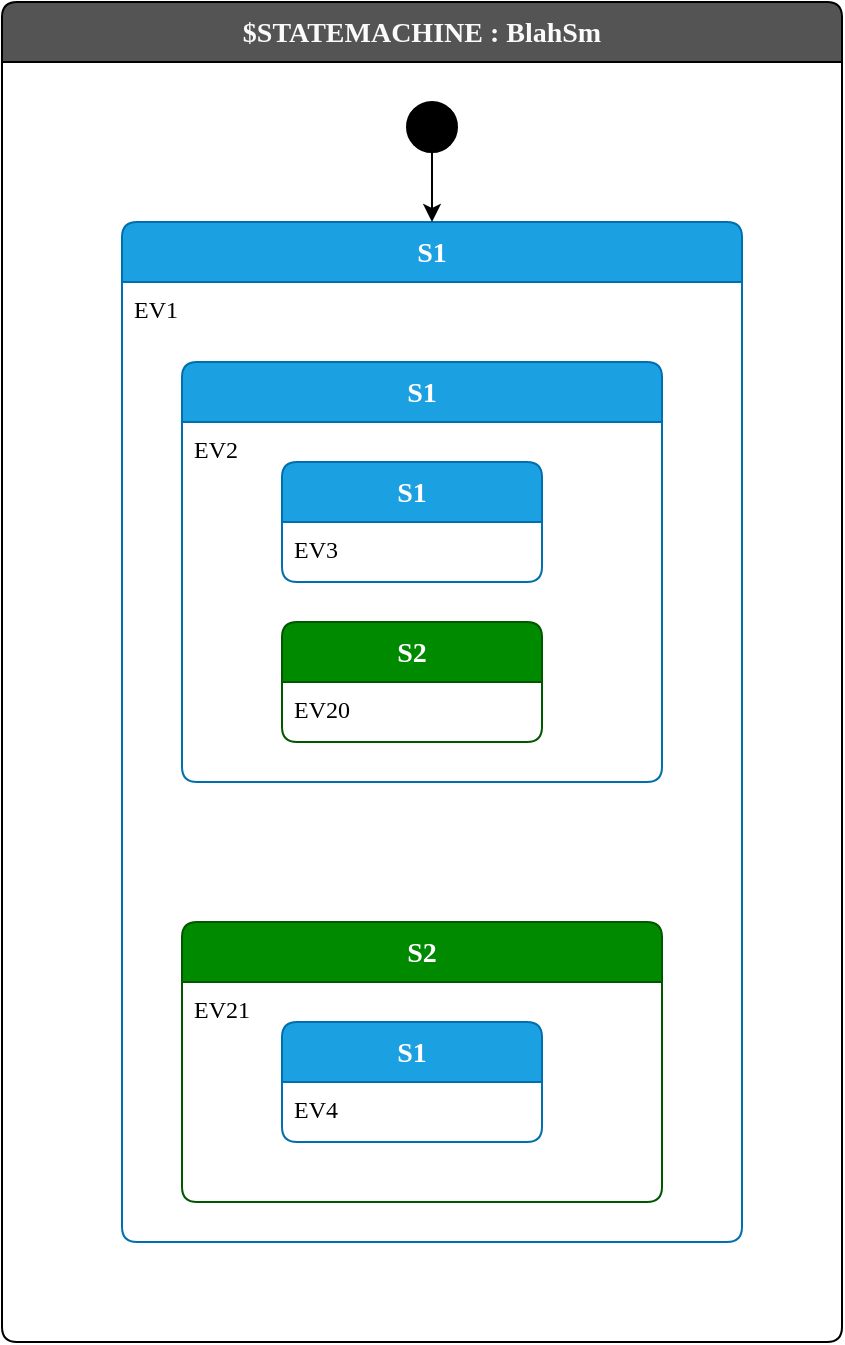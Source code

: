 <mxfile>
    <diagram id="TMYwLZpTZdHlNvff1B3z" name="Page-1">
        <mxGraphModel dx="1266" dy="792" grid="1" gridSize="10" guides="1" tooltips="1" connect="1" arrows="1" fold="1" page="1" pageScale="1" pageWidth="850" pageHeight="1100" math="0" shadow="0">
            <root>
                <mxCell id="0"/>
                <mxCell id="1" parent="0"/>
                <mxCell id="45" value="$STATEMACHINE : BlahSm" style="shape=swimlane;rotatable=0;align=center;verticalAlign=top;fontFamily=Lucida Console;startSize=30;fontSize=14;fontStyle=1;fontColor=#FAFAFA;fillColor=#545454;swimlaneFillColor=default;rounded=1;arcSize=15;absoluteArcSize=1;" vertex="1" parent="1">
                    <mxGeometry x="40" y="40" width="420" height="670" as="geometry"/>
                </mxCell>
                <mxCell id="46" value=" " style="fontFamily=Lucida Console;align=left;verticalAlign=top;fillColor=none;gradientColor=none;strokeColor=none;rounded=0;spacingLeft=4;resizable=0;movable=0;deletable=0;rotatable=0;autosize=1;" vertex="1" connectable="0" parent="45">
                    <mxGeometry y="30" width="30" height="20" as="geometry"/>
                </mxCell>
                <mxCell id="47" value="$initial_state" style="shape=ellipse;aspect=fixed;fillColor=#000000;resizable=1;rotatable=1;noLabel=1;editable=1;movable=1;deletable=1;locked=0;connectable=1;" vertex="1" parent="45">
                    <mxGeometry x="202.5" y="50" width="25" height="25" as="geometry"/>
                </mxCell>
                <mxCell id="48" value="S1" style="shape=swimlane;rotatable=0;align=center;verticalAlign=top;fontFamily=Lucida Console;startSize=30;fontSize=14;fontStyle=1;fontColor=#ffffff;fillColor=#1ba1e2;swimlaneFillColor=default;rounded=1;arcSize=15;absoluteArcSize=1;strokeColor=#006EAF;" vertex="1" parent="45">
                    <mxGeometry x="60" y="110" width="310" height="510" as="geometry"/>
                </mxCell>
                <mxCell id="49" value="EV1" style="fontFamily=Lucida Console;align=left;verticalAlign=top;fillColor=none;gradientColor=none;strokeColor=none;rounded=0;spacingLeft=4;resizable=0;movable=0;deletable=0;rotatable=0;autosize=1;" vertex="1" connectable="0" parent="48">
                    <mxGeometry y="30" width="50" height="30" as="geometry"/>
                </mxCell>
                <mxCell id="50" value="S1" style="shape=swimlane;rotatable=0;align=center;verticalAlign=top;fontFamily=Lucida Console;startSize=30;fontSize=14;fontStyle=1;fontColor=#ffffff;fillColor=#1ba1e2;swimlaneFillColor=default;rounded=1;arcSize=15;absoluteArcSize=1;strokeColor=#006EAF;" vertex="1" parent="48">
                    <mxGeometry x="30" y="70" width="240" height="210" as="geometry"/>
                </mxCell>
                <mxCell id="51" value="EV2" style="fontFamily=Lucida Console;align=left;verticalAlign=top;fillColor=none;gradientColor=none;strokeColor=none;rounded=0;spacingLeft=4;resizable=0;movable=0;deletable=0;rotatable=0;autosize=1;" vertex="1" connectable="0" parent="50">
                    <mxGeometry y="30" width="50" height="30" as="geometry"/>
                </mxCell>
                <mxCell id="52" value="S1" style="shape=swimlane;rotatable=0;align=center;verticalAlign=top;fontFamily=Lucida Console;startSize=30;fontSize=14;fontStyle=1;fontColor=#ffffff;fillColor=#1ba1e2;swimlaneFillColor=default;rounded=1;arcSize=15;absoluteArcSize=1;strokeColor=#006EAF;" vertex="1" parent="50">
                    <mxGeometry x="50" y="50" width="130" height="60" as="geometry"/>
                </mxCell>
                <mxCell id="53" value="EV3" style="fontFamily=Lucida Console;align=left;verticalAlign=top;fillColor=none;gradientColor=none;strokeColor=none;rounded=0;spacingLeft=4;resizable=0;movable=0;deletable=0;rotatable=0;autosize=1;" vertex="1" connectable="0" parent="52">
                    <mxGeometry y="30" width="50" height="30" as="geometry"/>
                </mxCell>
                <mxCell id="54" value="S2" style="shape=swimlane;rotatable=0;align=center;verticalAlign=top;fontFamily=Lucida Console;startSize=30;fontSize=14;fontStyle=1;fontColor=#ffffff;fillColor=#008a00;swimlaneFillColor=default;rounded=1;arcSize=15;absoluteArcSize=1;strokeColor=#005700;" vertex="1" parent="50">
                    <mxGeometry x="50" y="130" width="130" height="60" as="geometry"/>
                </mxCell>
                <mxCell id="55" value="EV20" style="fontFamily=Lucida Console;align=left;verticalAlign=top;fillColor=none;gradientColor=none;strokeColor=none;rounded=0;spacingLeft=4;resizable=0;movable=0;deletable=0;rotatable=0;autosize=1;" vertex="1" connectable="0" parent="54">
                    <mxGeometry y="30" width="50" height="30" as="geometry"/>
                </mxCell>
                <mxCell id="56" value="S2" style="shape=swimlane;rotatable=0;align=center;verticalAlign=top;fontFamily=Lucida Console;startSize=30;fontSize=14;fontStyle=1;fontColor=#ffffff;fillColor=#008a00;swimlaneFillColor=default;rounded=1;arcSize=15;absoluteArcSize=1;strokeColor=#005700;" vertex="1" parent="48">
                    <mxGeometry x="30" y="350" width="240" height="140" as="geometry"/>
                </mxCell>
                <mxCell id="57" value="EV21" style="fontFamily=Lucida Console;align=left;verticalAlign=top;fillColor=none;gradientColor=none;strokeColor=none;rounded=0;spacingLeft=4;resizable=0;movable=0;deletable=0;rotatable=0;autosize=1;" vertex="1" connectable="0" parent="56">
                    <mxGeometry y="30" width="50" height="30" as="geometry"/>
                </mxCell>
                <mxCell id="58" value="S1" style="shape=swimlane;rotatable=0;align=center;verticalAlign=top;fontFamily=Lucida Console;startSize=30;fontSize=14;fontStyle=1;fontColor=#ffffff;fillColor=#1ba1e2;swimlaneFillColor=default;rounded=1;arcSize=15;absoluteArcSize=1;strokeColor=#006EAF;" vertex="1" parent="56">
                    <mxGeometry x="50" y="50" width="130" height="60" as="geometry"/>
                </mxCell>
                <mxCell id="59" value="EV4" style="fontFamily=Lucida Console;align=left;verticalAlign=top;fillColor=none;gradientColor=none;strokeColor=none;rounded=0;spacingLeft=4;resizable=0;movable=0;deletable=0;rotatable=0;autosize=1;" vertex="1" connectable="0" parent="58">
                    <mxGeometry y="30" width="50" height="30" as="geometry"/>
                </mxCell>
                <mxCell id="60" edge="1" parent="45" source="47" target="48">
                    <mxGeometry relative="1" as="geometry"/>
                </mxCell>
            </root>
        </mxGraphModel>
    </diagram>
</mxfile>
